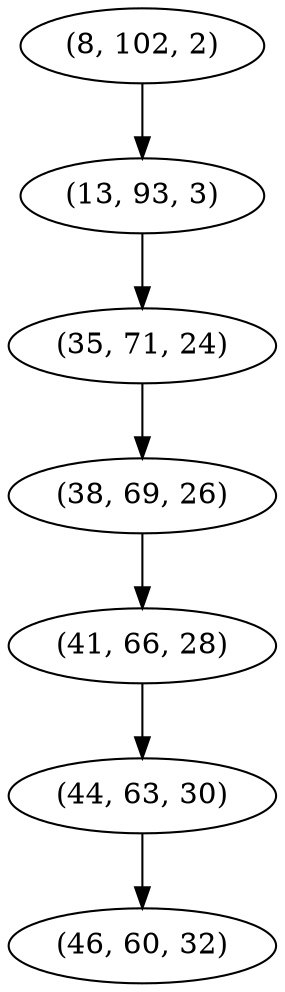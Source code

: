 digraph tree {
    "(8, 102, 2)";
    "(13, 93, 3)";
    "(35, 71, 24)";
    "(38, 69, 26)";
    "(41, 66, 28)";
    "(44, 63, 30)";
    "(46, 60, 32)";
    "(8, 102, 2)" -> "(13, 93, 3)";
    "(13, 93, 3)" -> "(35, 71, 24)";
    "(35, 71, 24)" -> "(38, 69, 26)";
    "(38, 69, 26)" -> "(41, 66, 28)";
    "(41, 66, 28)" -> "(44, 63, 30)";
    "(44, 63, 30)" -> "(46, 60, 32)";
}

